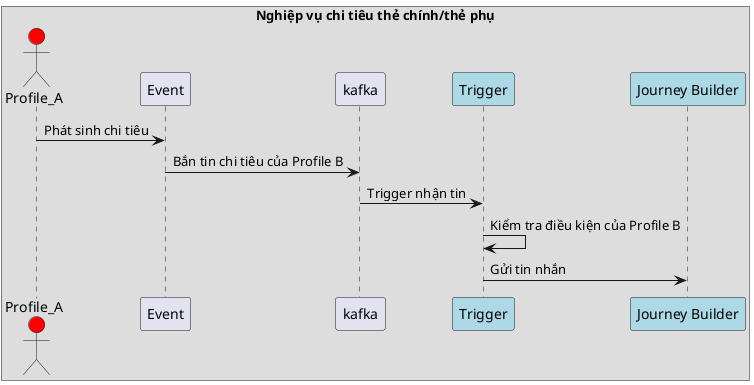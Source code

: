 @startuml
box Nghiệp vụ chi tiêu thẻ chính/thẻ phụ
actor Profile_A #red
participant Event
participant kafka
Participant Trigger #lightblue
Participant "Journey Builder" as jb #lightblue

Profile_A->Event: Phát sinh chi tiêu
Event-> kafka: Bắn tin chi tiêu của Profile B
kafka->Trigger: Trigger nhận tin
Trigger->Trigger: Kiểm tra điều kiện của Profile B
Trigger->jb: Gửi tin nhắn
endbox
@enduml
